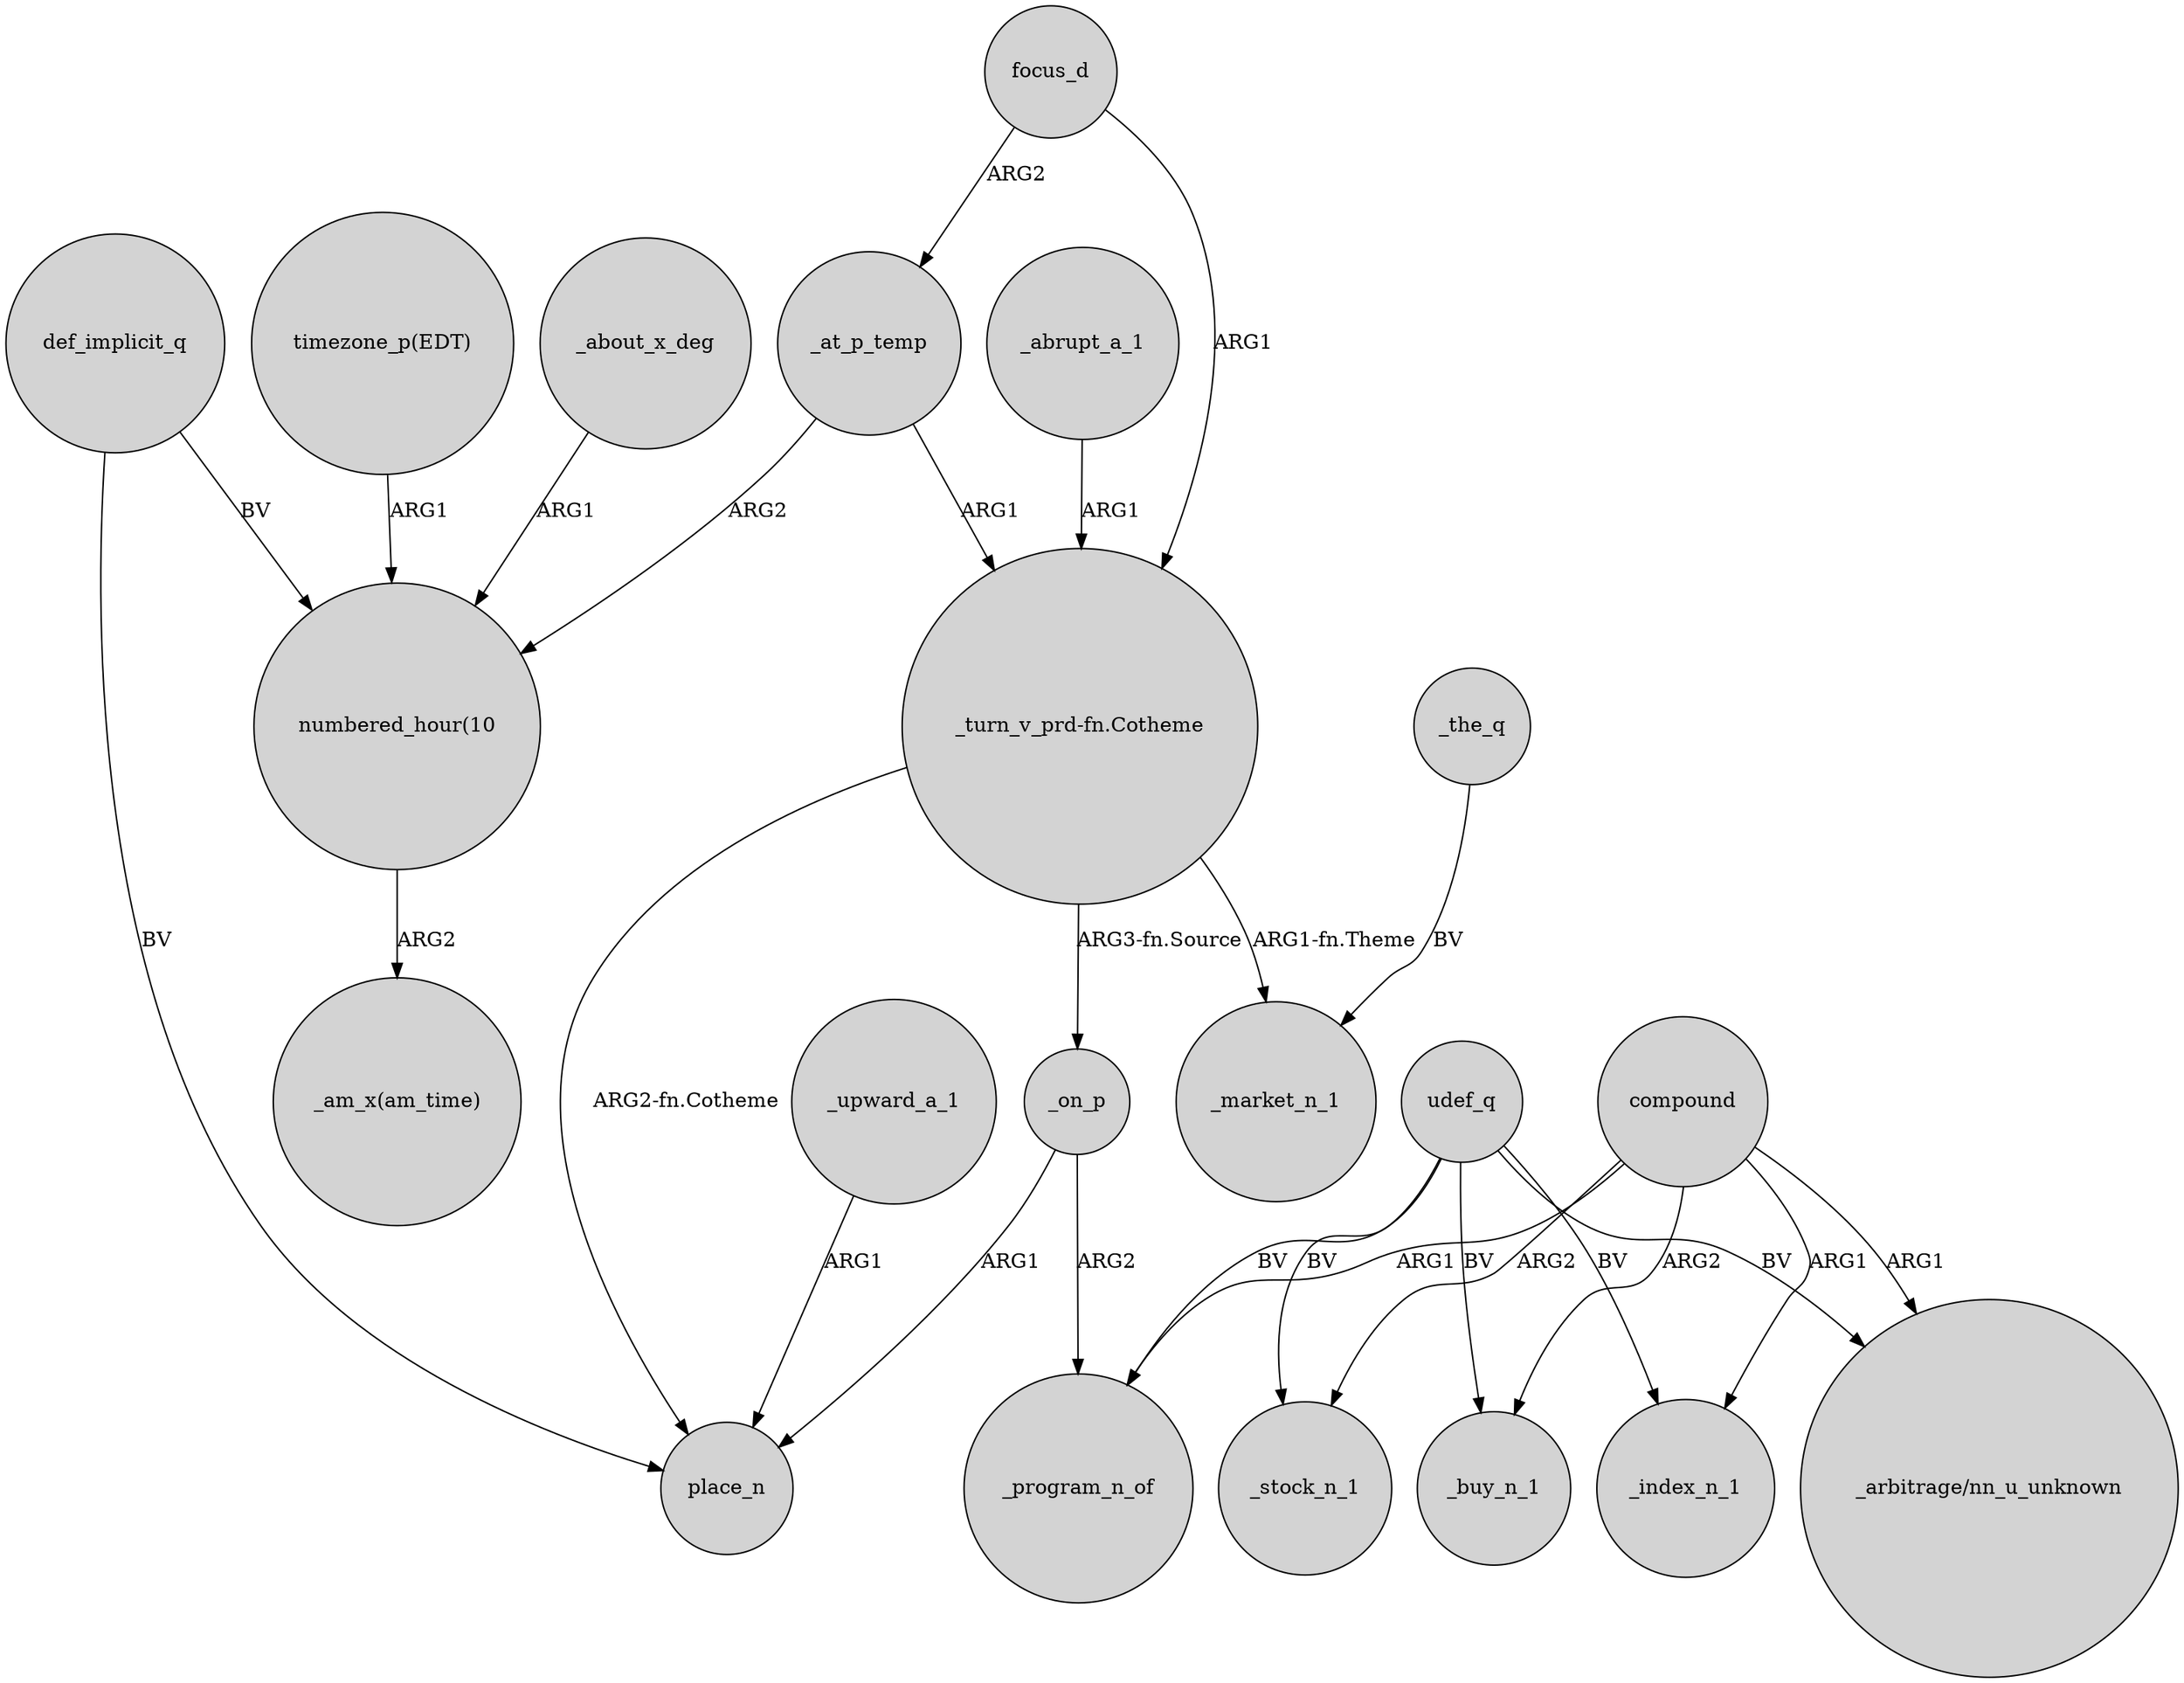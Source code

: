 digraph {
	node [shape=circle style=filled]
	"numbered_hour(10":"10)" -> "_am_x(am_time)" [label=ARG2]
	def_implicit_q -> place_n [label=BV]
	compound -> _buy_n_1 [label=ARG2]
	def_implicit_q -> "numbered_hour(10":"10)" [label=BV]
	udef_q -> _index_n_1 [label=BV]
	udef_q -> _buy_n_1 [label=BV]
	"_turn_v_prd-fn.Cotheme" -> _market_n_1 [label="ARG1-fn.Theme"]
	"timezone_p(EDT)" -> "numbered_hour(10":"10)" [label=ARG1]
	udef_q -> _program_n_of [label=BV]
	_the_q -> _market_n_1 [label=BV]
	"_turn_v_prd-fn.Cotheme" -> _on_p [label="ARG3-fn.Source"]
	_about_x_deg -> "numbered_hour(10":"10)" [label=ARG1]
	_at_p_temp -> "numbered_hour(10":"10)" [label=ARG2]
	udef_q -> _stock_n_1 [label=BV]
	compound -> _program_n_of [label=ARG1]
	_at_p_temp -> "_turn_v_prd-fn.Cotheme" [label=ARG1]
	focus_d -> "_turn_v_prd-fn.Cotheme" [label=ARG1]
	_on_p -> place_n [label=ARG1]
	compound -> _stock_n_1 [label=ARG2]
	udef_q -> "_arbitrage/nn_u_unknown" [label=BV]
	compound -> "_arbitrage/nn_u_unknown" [label=ARG1]
	"_turn_v_prd-fn.Cotheme" -> place_n [label="ARG2-fn.Cotheme"]
	compound -> _index_n_1 [label=ARG1]
	_on_p -> _program_n_of [label=ARG2]
	focus_d -> _at_p_temp [label=ARG2]
	_abrupt_a_1 -> "_turn_v_prd-fn.Cotheme" [label=ARG1]
	_upward_a_1 -> place_n [label=ARG1]
}

